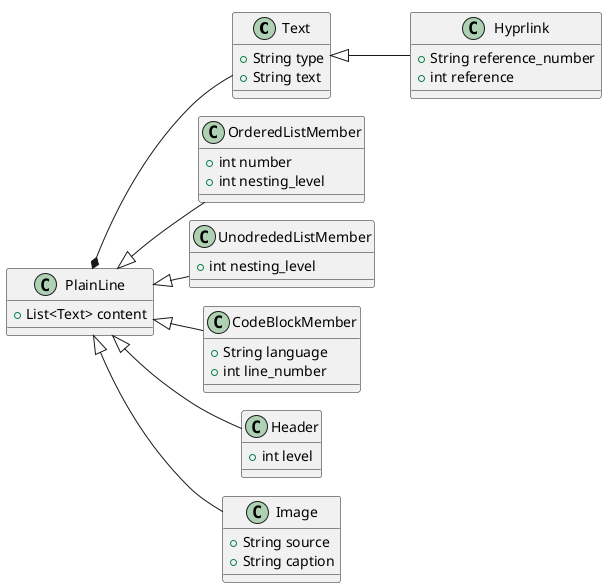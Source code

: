 @startuml md-to-docx
!pragma layout smetana
left to right direction
skinparam groupInheritance 2

Class Text {
    + String type
    + String text
}

Class Hyprlink {
    +String reference_number
    +int reference
}

Class PlainLine {
    +List<Text> content
}

Class OrderedListMember {
    +int number
    +int nesting_level
}

Class UnodrededListMember {
    +int nesting_level
}

Class CodeBlockMember {
    +String language
    +int line_number
}

Class Header {
    +int level
}

Class Image {
    +String source
    +String caption
}

Text <|-- Hyprlink

PlainLine *-- Text

PlainLine <|-- UnodrededListMember
PlainLine <|-- OrderedListMember
PlainLine <|-- CodeBlockMember
PlainLine <|-- Header
PlainLine <|-- Image

@enduml